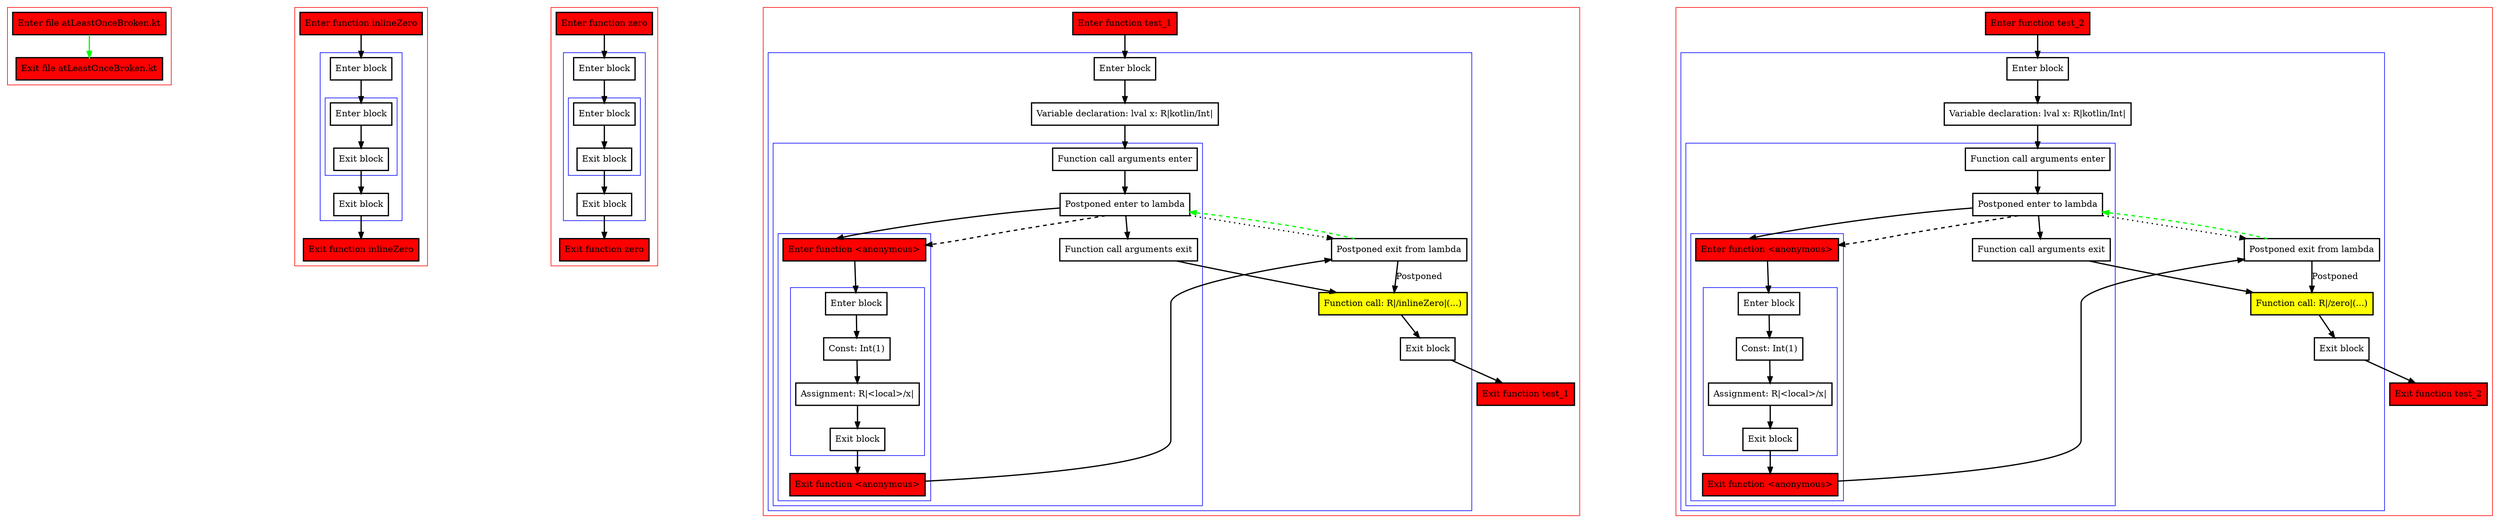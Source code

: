 digraph atLeastOnceBroken_kt {
    graph [nodesep=3]
    node [shape=box penwidth=2]
    edge [penwidth=2]

    subgraph cluster_0 {
        color=red
        0 [label="Enter file atLeastOnceBroken.kt" style="filled" fillcolor=red];
        1 [label="Exit file atLeastOnceBroken.kt" style="filled" fillcolor=red];
    }
    0 -> {1} [color=green];

    subgraph cluster_1 {
        color=red
        2 [label="Enter function inlineZero" style="filled" fillcolor=red];
        subgraph cluster_2 {
            color=blue
            3 [label="Enter block"];
            subgraph cluster_3 {
                color=blue
                4 [label="Enter block"];
                5 [label="Exit block"];
            }
            6 [label="Exit block"];
        }
        7 [label="Exit function inlineZero" style="filled" fillcolor=red];
    }
    2 -> {3};
    3 -> {4};
    4 -> {5};
    5 -> {6};
    6 -> {7};

    subgraph cluster_4 {
        color=red
        8 [label="Enter function zero" style="filled" fillcolor=red];
        subgraph cluster_5 {
            color=blue
            9 [label="Enter block"];
            subgraph cluster_6 {
                color=blue
                10 [label="Enter block"];
                11 [label="Exit block"];
            }
            12 [label="Exit block"];
        }
        13 [label="Exit function zero" style="filled" fillcolor=red];
    }
    8 -> {9};
    9 -> {10};
    10 -> {11};
    11 -> {12};
    12 -> {13};

    subgraph cluster_7 {
        color=red
        14 [label="Enter function test_1" style="filled" fillcolor=red];
        subgraph cluster_8 {
            color=blue
            15 [label="Enter block"];
            16 [label="Variable declaration: lval x: R|kotlin/Int|"];
            subgraph cluster_9 {
                color=blue
                17 [label="Function call arguments enter"];
                18 [label="Postponed enter to lambda"];
                subgraph cluster_10 {
                    color=blue
                    19 [label="Enter function <anonymous>" style="filled" fillcolor=red];
                    subgraph cluster_11 {
                        color=blue
                        20 [label="Enter block"];
                        21 [label="Const: Int(1)"];
                        22 [label="Assignment: R|<local>/x|"];
                        23 [label="Exit block"];
                    }
                    24 [label="Exit function <anonymous>" style="filled" fillcolor=red];
                }
                25 [label="Function call arguments exit"];
            }
            26 [label="Postponed exit from lambda"];
            27 [label="Function call: R|/inlineZero|(...)" style="filled" fillcolor=yellow];
            28 [label="Exit block"];
        }
        29 [label="Exit function test_1" style="filled" fillcolor=red];
    }
    14 -> {15};
    15 -> {16};
    16 -> {17};
    17 -> {18};
    18 -> {19 25};
    18 -> {26} [style=dotted];
    18 -> {19} [style=dashed];
    19 -> {20};
    20 -> {21};
    21 -> {22};
    22 -> {23};
    23 -> {24};
    24 -> {26};
    25 -> {27};
    26 -> {18} [color=green style=dashed];
    26 -> {27} [label="Postponed"];
    27 -> {28};
    28 -> {29};

    subgraph cluster_12 {
        color=red
        30 [label="Enter function test_2" style="filled" fillcolor=red];
        subgraph cluster_13 {
            color=blue
            31 [label="Enter block"];
            32 [label="Variable declaration: lval x: R|kotlin/Int|"];
            subgraph cluster_14 {
                color=blue
                33 [label="Function call arguments enter"];
                34 [label="Postponed enter to lambda"];
                subgraph cluster_15 {
                    color=blue
                    35 [label="Enter function <anonymous>" style="filled" fillcolor=red];
                    subgraph cluster_16 {
                        color=blue
                        36 [label="Enter block"];
                        37 [label="Const: Int(1)"];
                        38 [label="Assignment: R|<local>/x|"];
                        39 [label="Exit block"];
                    }
                    40 [label="Exit function <anonymous>" style="filled" fillcolor=red];
                }
                41 [label="Function call arguments exit"];
            }
            42 [label="Postponed exit from lambda"];
            43 [label="Function call: R|/zero|(...)" style="filled" fillcolor=yellow];
            44 [label="Exit block"];
        }
        45 [label="Exit function test_2" style="filled" fillcolor=red];
    }
    30 -> {31};
    31 -> {32};
    32 -> {33};
    33 -> {34};
    34 -> {35 41};
    34 -> {42} [style=dotted];
    34 -> {35} [style=dashed];
    35 -> {36};
    36 -> {37};
    37 -> {38};
    38 -> {39};
    39 -> {40};
    40 -> {42};
    41 -> {43};
    42 -> {34} [color=green style=dashed];
    42 -> {43} [label="Postponed"];
    43 -> {44};
    44 -> {45};

}
